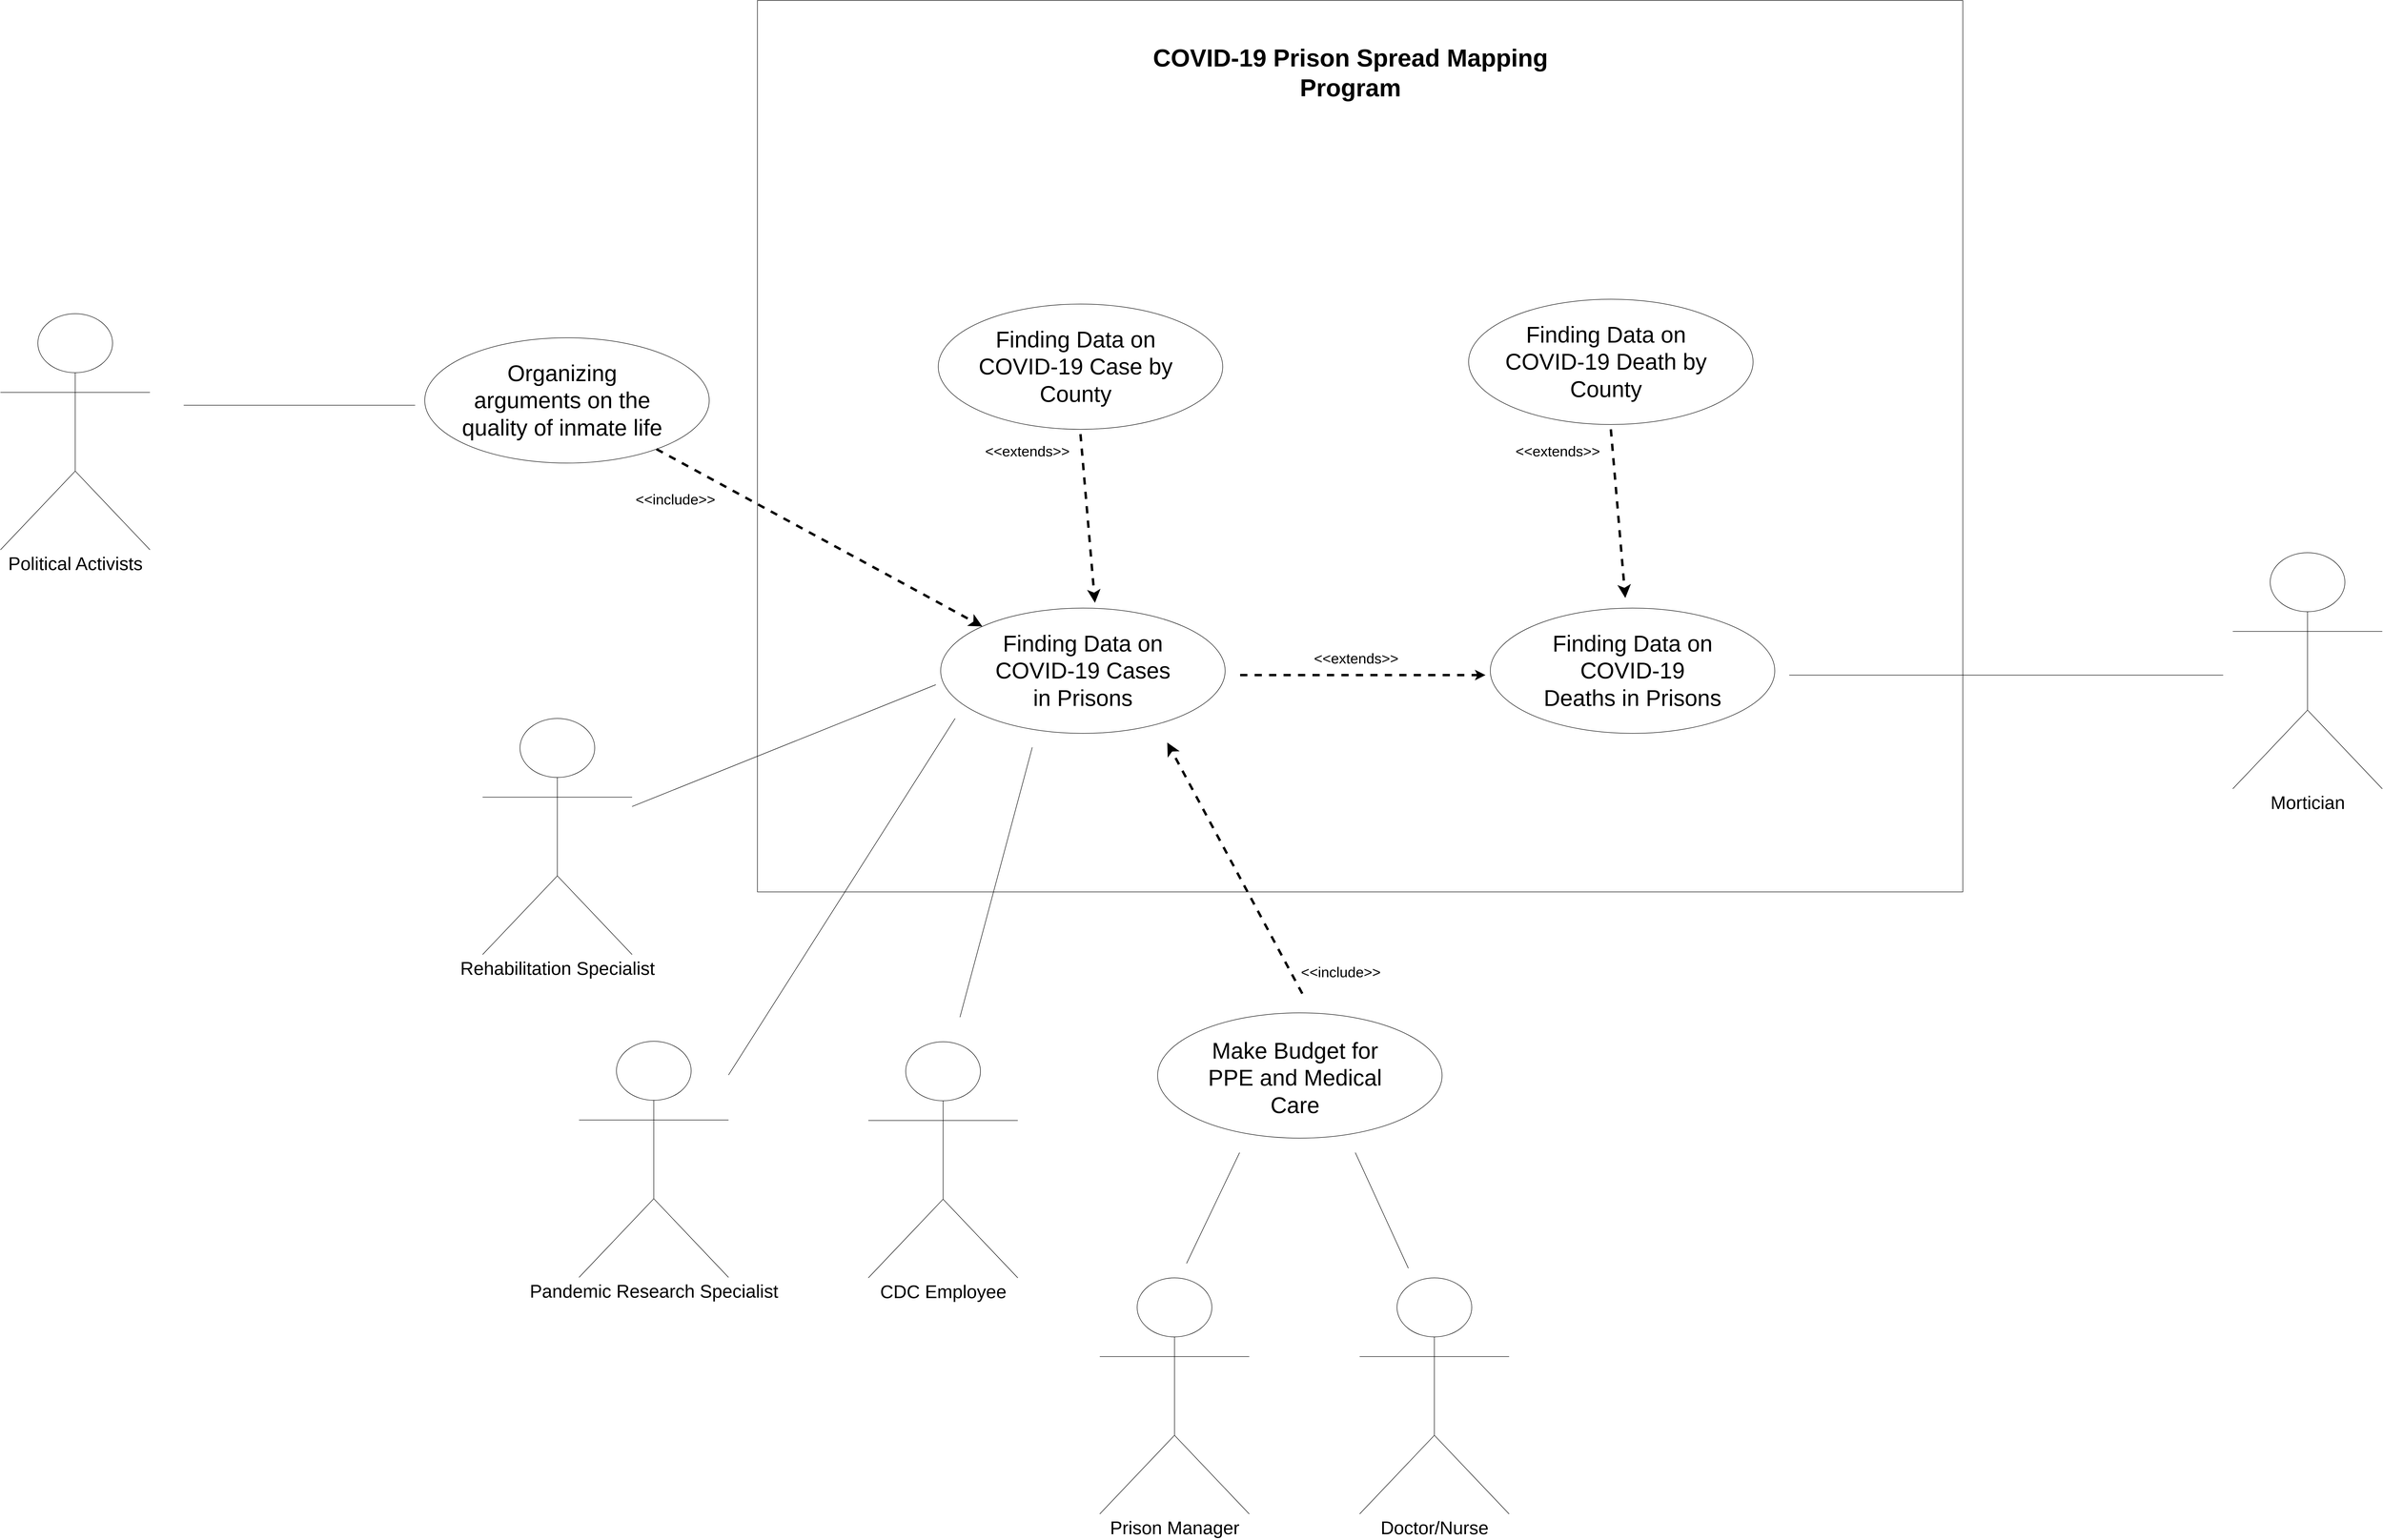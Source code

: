<mxfile version="13.7.9" type="github">
  <diagram name="Page-1" id="efa7a0a1-bf9b-a30e-e6df-94a7791c09e9">
    <mxGraphModel dx="5124" dy="5435" grid="1" gridSize="10" guides="1" tooltips="1" connect="1" arrows="0" fold="1" page="1" pageScale="1" pageWidth="826" pageHeight="1169" background="#ffffff" math="0" shadow="0">
      <root>
        <mxCell id="0" />
        <mxCell id="1" parent="0" />
        <mxCell id="Hv8IBSRjTYZ65yWQU2d2-154" value="" style="rounded=0;whiteSpace=wrap;html=1;fillColor=none;fontSize=30;" vertex="1" parent="1">
          <mxGeometry x="220" y="-2430" width="2500" height="1850" as="geometry" />
        </mxCell>
        <mxCell id="Hv8IBSRjTYZ65yWQU2d2-115" value="&lt;font style=&quot;font-size: 38px&quot;&gt;Rehabilitation Specialist&lt;/font&gt;" style="shape=umlActor;verticalLabelPosition=bottom;verticalAlign=top;html=1;" vertex="1" parent="1">
          <mxGeometry x="-350" y="-940" width="310" height="490" as="geometry" />
        </mxCell>
        <mxCell id="Hv8IBSRjTYZ65yWQU2d2-120" value="" style="endArrow=none;html=1;fontSize=26;" edge="1" parent="1" source="Hv8IBSRjTYZ65yWQU2d2-115">
          <mxGeometry width="50" height="50" relative="1" as="geometry">
            <mxPoint x="540" y="-960" as="sourcePoint" />
            <mxPoint x="590" y="-1010" as="targetPoint" />
            <Array as="points" />
          </mxGeometry>
        </mxCell>
        <mxCell id="Hv8IBSRjTYZ65yWQU2d2-122" value="" style="ellipse;whiteSpace=wrap;html=1;fontSize=26;" vertex="1" parent="1">
          <mxGeometry x="600" y="-1169" width="590" height="260" as="geometry" />
        </mxCell>
        <mxCell id="Hv8IBSRjTYZ65yWQU2d2-123" value="Finding Data on COVID-19 Cases in Prisons" style="text;html=1;strokeColor=none;fillColor=none;align=center;verticalAlign=middle;whiteSpace=wrap;rounded=0;fontSize=47;" vertex="1" parent="1">
          <mxGeometry x="705" y="-1104" width="380" height="130" as="geometry" />
        </mxCell>
        <mxCell id="Hv8IBSRjTYZ65yWQU2d2-125" value="CDC Employee" style="shape=umlActor;verticalLabelPosition=bottom;verticalAlign=top;html=1;fontSize=38;" vertex="1" parent="1">
          <mxGeometry x="450" y="-269" width="310" height="490" as="geometry" />
        </mxCell>
        <mxCell id="Hv8IBSRjTYZ65yWQU2d2-126" value="" style="endArrow=none;html=1;fontSize=47;" edge="1" parent="1">
          <mxGeometry width="50" height="50" relative="1" as="geometry">
            <mxPoint x="630" y="-940" as="sourcePoint" />
            <mxPoint x="160" y="-200" as="targetPoint" />
          </mxGeometry>
        </mxCell>
        <mxCell id="Hv8IBSRjTYZ65yWQU2d2-128" value="Pandemic Research Specialist" style="shape=umlActor;verticalLabelPosition=bottom;verticalAlign=top;html=1;fontSize=38;" vertex="1" parent="1">
          <mxGeometry x="-150" y="-270" width="310" height="490" as="geometry" />
        </mxCell>
        <mxCell id="Hv8IBSRjTYZ65yWQU2d2-129" value="" style="endArrow=none;html=1;fontSize=38;" edge="1" parent="1">
          <mxGeometry width="50" height="50" relative="1" as="geometry">
            <mxPoint x="640" y="-320" as="sourcePoint" />
            <mxPoint x="790" y="-880" as="targetPoint" />
            <Array as="points" />
          </mxGeometry>
        </mxCell>
        <mxCell id="Hv8IBSRjTYZ65yWQU2d2-130" value="Prison Manager" style="shape=umlActor;verticalLabelPosition=bottom;verticalAlign=top;html=1;fontSize=38;" vertex="1" parent="1">
          <mxGeometry x="930" y="221" width="310" height="490" as="geometry" />
        </mxCell>
        <mxCell id="Hv8IBSRjTYZ65yWQU2d2-132" value="" style="ellipse;whiteSpace=wrap;html=1;fontSize=26;" vertex="1" parent="1">
          <mxGeometry x="1050" y="-329" width="590" height="260" as="geometry" />
        </mxCell>
        <mxCell id="Hv8IBSRjTYZ65yWQU2d2-133" value="" style="endArrow=none;html=1;fontSize=38;" edge="1" parent="1">
          <mxGeometry width="50" height="50" relative="1" as="geometry">
            <mxPoint x="1110" y="191" as="sourcePoint" />
            <mxPoint x="1220" y="-39" as="targetPoint" />
          </mxGeometry>
        </mxCell>
        <mxCell id="Hv8IBSRjTYZ65yWQU2d2-134" value="Make Budget for PPE and Medical Care" style="text;html=1;strokeColor=none;fillColor=none;align=center;verticalAlign=middle;whiteSpace=wrap;rounded=0;fontSize=47;" vertex="1" parent="1">
          <mxGeometry x="1145" y="-259" width="380" height="130" as="geometry" />
        </mxCell>
        <mxCell id="Hv8IBSRjTYZ65yWQU2d2-136" value="" style="endArrow=classic;dashed=1;endFill=1;endSize=12;html=1;fontSize=38;spacing=5;spacingTop=16;fontStyle=0;strokeWidth=5;startArrow=none;startFill=0;" edge="1" parent="1">
          <mxGeometry width="160" relative="1" as="geometry">
            <mxPoint x="1350" y="-369" as="sourcePoint" />
            <mxPoint x="1070" y="-890" as="targetPoint" />
          </mxGeometry>
        </mxCell>
        <mxCell id="Hv8IBSRjTYZ65yWQU2d2-138" value="&amp;lt;&amp;lt;include&amp;gt;&amp;gt;" style="text;html=1;strokeColor=none;fillColor=none;align=center;verticalAlign=middle;whiteSpace=wrap;rounded=0;fontSize=30;rotation=0;" vertex="1" parent="1">
          <mxGeometry x="1240" y="-479" width="380" height="130" as="geometry" />
        </mxCell>
        <mxCell id="Hv8IBSRjTYZ65yWQU2d2-139" value="Doctor/Nurse" style="shape=umlActor;verticalLabelPosition=bottom;verticalAlign=top;html=1;fontSize=38;" vertex="1" parent="1">
          <mxGeometry x="1469" y="221" width="310" height="490" as="geometry" />
        </mxCell>
        <mxCell id="Hv8IBSRjTYZ65yWQU2d2-140" value="" style="endArrow=none;html=1;strokeWidth=1;fontSize=30;" edge="1" parent="1">
          <mxGeometry width="50" height="50" relative="1" as="geometry">
            <mxPoint x="1570" y="201" as="sourcePoint" />
            <mxPoint x="1460" y="-39" as="targetPoint" />
          </mxGeometry>
        </mxCell>
        <mxCell id="Hv8IBSRjTYZ65yWQU2d2-142" value="&lt;font style=&quot;font-size: 51px&quot;&gt;&lt;b&gt;COVID-19 Prison Spread Mapping Program&lt;/b&gt;&lt;/font&gt;" style="text;html=1;strokeColor=none;fillColor=none;align=center;verticalAlign=middle;whiteSpace=wrap;rounded=0;fontSize=30;" vertex="1" parent="1">
          <mxGeometry x="1020" y="-2360" width="860" height="160" as="geometry" />
        </mxCell>
        <mxCell id="Hv8IBSRjTYZ65yWQU2d2-144" value="" style="endArrow=none;html=1;strokeWidth=5;fontSize=30;dashed=1;startArrow=classic;startFill=1;" edge="1" parent="1">
          <mxGeometry width="50" height="50" relative="1" as="geometry">
            <mxPoint x="1730" y="-1030" as="sourcePoint" />
            <mxPoint x="1210" y="-1030" as="targetPoint" />
          </mxGeometry>
        </mxCell>
        <mxCell id="Hv8IBSRjTYZ65yWQU2d2-145" value="&amp;lt;&amp;lt;extends&amp;gt;&amp;gt;" style="text;html=1;strokeColor=none;fillColor=none;align=center;verticalAlign=middle;whiteSpace=wrap;rounded=0;fontSize=30;rotation=0;" vertex="1" parent="1">
          <mxGeometry x="1272" y="-1130" width="380" height="130" as="geometry" />
        </mxCell>
        <mxCell id="Hv8IBSRjTYZ65yWQU2d2-146" value="" style="ellipse;whiteSpace=wrap;html=1;fontSize=26;" vertex="1" parent="1">
          <mxGeometry x="1740" y="-1169" width="590" height="260" as="geometry" />
        </mxCell>
        <mxCell id="Hv8IBSRjTYZ65yWQU2d2-147" value="Finding Data on COVID-19 Deaths in Prisons" style="text;html=1;strokeColor=none;fillColor=none;align=center;verticalAlign=middle;whiteSpace=wrap;rounded=0;fontSize=47;" vertex="1" parent="1">
          <mxGeometry x="1845" y="-1104" width="380" height="130" as="geometry" />
        </mxCell>
        <mxCell id="Hv8IBSRjTYZ65yWQU2d2-149" value="" style="ellipse;whiteSpace=wrap;html=1;fontSize=26;" vertex="1" parent="1">
          <mxGeometry x="595" y="-1800" width="590" height="260" as="geometry" />
        </mxCell>
        <mxCell id="Hv8IBSRjTYZ65yWQU2d2-150" value="Finding Data on COVID-19 Case by County" style="text;html=1;strokeColor=none;fillColor=none;align=center;verticalAlign=middle;whiteSpace=wrap;rounded=0;fontSize=47;" vertex="1" parent="1">
          <mxGeometry x="650" y="-1735" width="460" height="130" as="geometry" />
        </mxCell>
        <mxCell id="Hv8IBSRjTYZ65yWQU2d2-152" value="" style="endArrow=classic;dashed=1;endFill=1;endSize=12;html=1;fontSize=38;spacing=5;spacingTop=16;fontStyle=0;strokeWidth=5;startArrow=none;startFill=0;" edge="1" parent="1">
          <mxGeometry width="160" relative="1" as="geometry">
            <mxPoint x="890" y="-1530" as="sourcePoint" />
            <mxPoint x="920" y="-1180" as="targetPoint" />
          </mxGeometry>
        </mxCell>
        <mxCell id="Hv8IBSRjTYZ65yWQU2d2-153" value="&amp;lt;&amp;lt;extends&amp;gt;&amp;gt;" style="text;html=1;strokeColor=none;fillColor=none;align=center;verticalAlign=middle;whiteSpace=wrap;rounded=0;fontSize=30;rotation=0;" vertex="1" parent="1">
          <mxGeometry x="590" y="-1560" width="380" height="130" as="geometry" />
        </mxCell>
        <mxCell id="Hv8IBSRjTYZ65yWQU2d2-155" value="Mortician" style="shape=umlActor;verticalLabelPosition=bottom;verticalAlign=top;html=1;fontSize=38;" vertex="1" parent="1">
          <mxGeometry x="3280" y="-1284" width="310" height="490" as="geometry" />
        </mxCell>
        <mxCell id="Hv8IBSRjTYZ65yWQU2d2-156" value="" style="endArrow=none;html=1;strokeWidth=1;fontSize=30;" edge="1" parent="1">
          <mxGeometry width="50" height="50" relative="1" as="geometry">
            <mxPoint x="3260" y="-1030" as="sourcePoint" />
            <mxPoint x="2360" y="-1030" as="targetPoint" />
          </mxGeometry>
        </mxCell>
        <mxCell id="Hv8IBSRjTYZ65yWQU2d2-157" value="" style="ellipse;whiteSpace=wrap;html=1;fontSize=26;" vertex="1" parent="1">
          <mxGeometry x="1695" y="-1810" width="590" height="260" as="geometry" />
        </mxCell>
        <mxCell id="Hv8IBSRjTYZ65yWQU2d2-158" value="Finding Data on COVID-19 Death by County" style="text;html=1;strokeColor=none;fillColor=none;align=center;verticalAlign=middle;whiteSpace=wrap;rounded=0;fontSize=47;" vertex="1" parent="1">
          <mxGeometry x="1750" y="-1745" width="460" height="130" as="geometry" />
        </mxCell>
        <mxCell id="Hv8IBSRjTYZ65yWQU2d2-159" value="" style="endArrow=classic;dashed=1;endFill=1;endSize=12;html=1;fontSize=38;spacing=5;spacingTop=16;fontStyle=0;strokeWidth=5;startArrow=none;startFill=0;" edge="1" parent="1">
          <mxGeometry width="160" relative="1" as="geometry">
            <mxPoint x="1990" y="-1540" as="sourcePoint" />
            <mxPoint x="2020" y="-1190" as="targetPoint" />
          </mxGeometry>
        </mxCell>
        <mxCell id="Hv8IBSRjTYZ65yWQU2d2-160" value="&amp;lt;&amp;lt;extends&amp;gt;&amp;gt;" style="text;html=1;strokeColor=none;fillColor=none;align=center;verticalAlign=middle;whiteSpace=wrap;rounded=0;fontSize=30;rotation=0;" vertex="1" parent="1">
          <mxGeometry x="1690" y="-1550" width="380" height="110" as="geometry" />
        </mxCell>
        <mxCell id="Hv8IBSRjTYZ65yWQU2d2-161" value="&lt;font style=&quot;font-size: 38px&quot;&gt;Political Activists&lt;/font&gt;" style="shape=umlActor;verticalLabelPosition=bottom;verticalAlign=top;html=1;" vertex="1" parent="1">
          <mxGeometry x="-1350" y="-1780" width="310" height="490" as="geometry" />
        </mxCell>
        <mxCell id="Hv8IBSRjTYZ65yWQU2d2-163" value="" style="endArrow=none;html=1;strokeWidth=1;fontSize=30;" edge="1" parent="1">
          <mxGeometry width="50" height="50" relative="1" as="geometry">
            <mxPoint x="-970" y="-1590" as="sourcePoint" />
            <mxPoint x="-490" y="-1590" as="targetPoint" />
          </mxGeometry>
        </mxCell>
        <mxCell id="Hv8IBSRjTYZ65yWQU2d2-164" value="" style="ellipse;whiteSpace=wrap;html=1;fontSize=26;" vertex="1" parent="1">
          <mxGeometry x="-470" y="-1730" width="590" height="260" as="geometry" />
        </mxCell>
        <mxCell id="Hv8IBSRjTYZ65yWQU2d2-165" value="Organizing arguments on the quality of inmate life" style="text;html=1;strokeColor=none;fillColor=none;align=center;verticalAlign=middle;whiteSpace=wrap;rounded=0;fontSize=47;" vertex="1" parent="1">
          <mxGeometry x="-415" y="-1665" width="460" height="130" as="geometry" />
        </mxCell>
        <mxCell id="Hv8IBSRjTYZ65yWQU2d2-166" value="" style="endArrow=classic;dashed=1;endFill=1;endSize=12;html=1;fontSize=38;spacing=5;spacingTop=16;fontStyle=0;strokeWidth=5;startArrow=none;startFill=0;entryX=0;entryY=0;entryDx=0;entryDy=0;" edge="1" parent="1" source="Hv8IBSRjTYZ65yWQU2d2-164" target="Hv8IBSRjTYZ65yWQU2d2-122">
          <mxGeometry width="160" relative="1" as="geometry">
            <mxPoint x="-30" y="-974" as="sourcePoint" />
            <mxPoint x="580" y="-1150" as="targetPoint" />
          </mxGeometry>
        </mxCell>
        <mxCell id="Hv8IBSRjTYZ65yWQU2d2-167" value="&amp;lt;&amp;lt;include&amp;gt;&amp;gt;" style="text;html=1;strokeColor=none;fillColor=none;align=center;verticalAlign=middle;whiteSpace=wrap;rounded=0;fontSize=30;rotation=0;" vertex="1" parent="1">
          <mxGeometry x="-140" y="-1460" width="380" height="130" as="geometry" />
        </mxCell>
      </root>
    </mxGraphModel>
  </diagram>
</mxfile>
